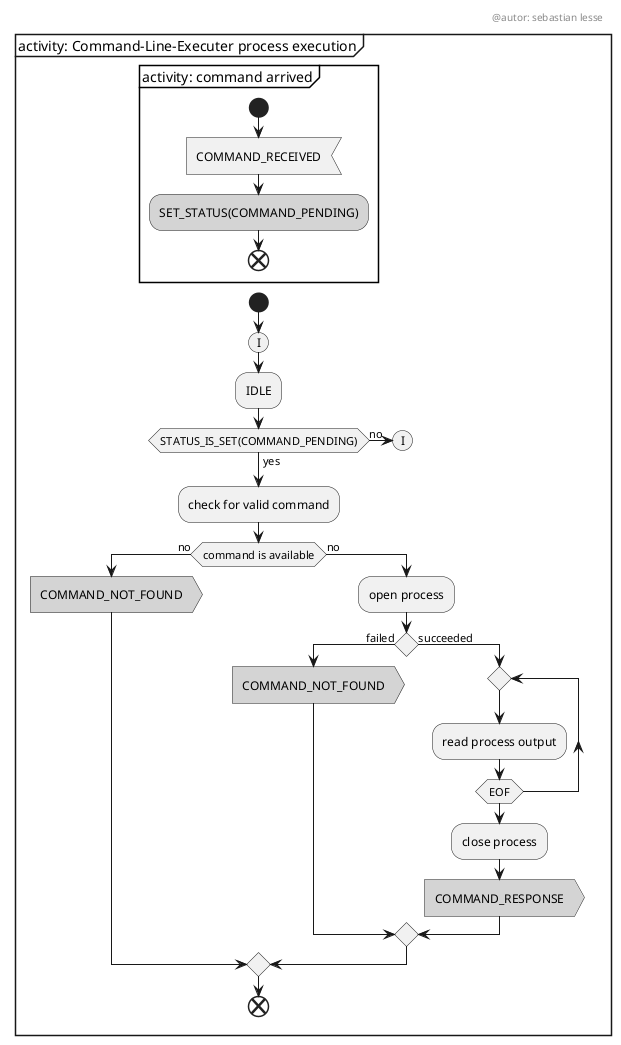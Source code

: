 @startuml

skinparam monochrome true

header
@autor: sebastian lesse
endheader

mainframe activity: Command-Line-Executer process execution

partition "activity: command arrived" {
	start
	:COMMAND_RECEIVED<
	#pink:SET_STATUS(COMMAND_PENDING);
	end
}

start

(I)
:IDLE;

if (STATUS_IS_SET(COMMAND_PENDING)) then (no)
	(I)
	detach
else (yes)

endif

:check for valid command;

if (command is available) then (no)

	#pink:COMMAND_NOT_FOUND>

else (no)

	:open process;

	if () then (failed)

		#pink:COMMAND_NOT_FOUND>

	else (succeeded)
		
		repeat
		:read process output;
		repeatwhile (EOF)

		:close process;

		#pink:COMMAND_RESPONSE>
	endif
endif

end

@enduml